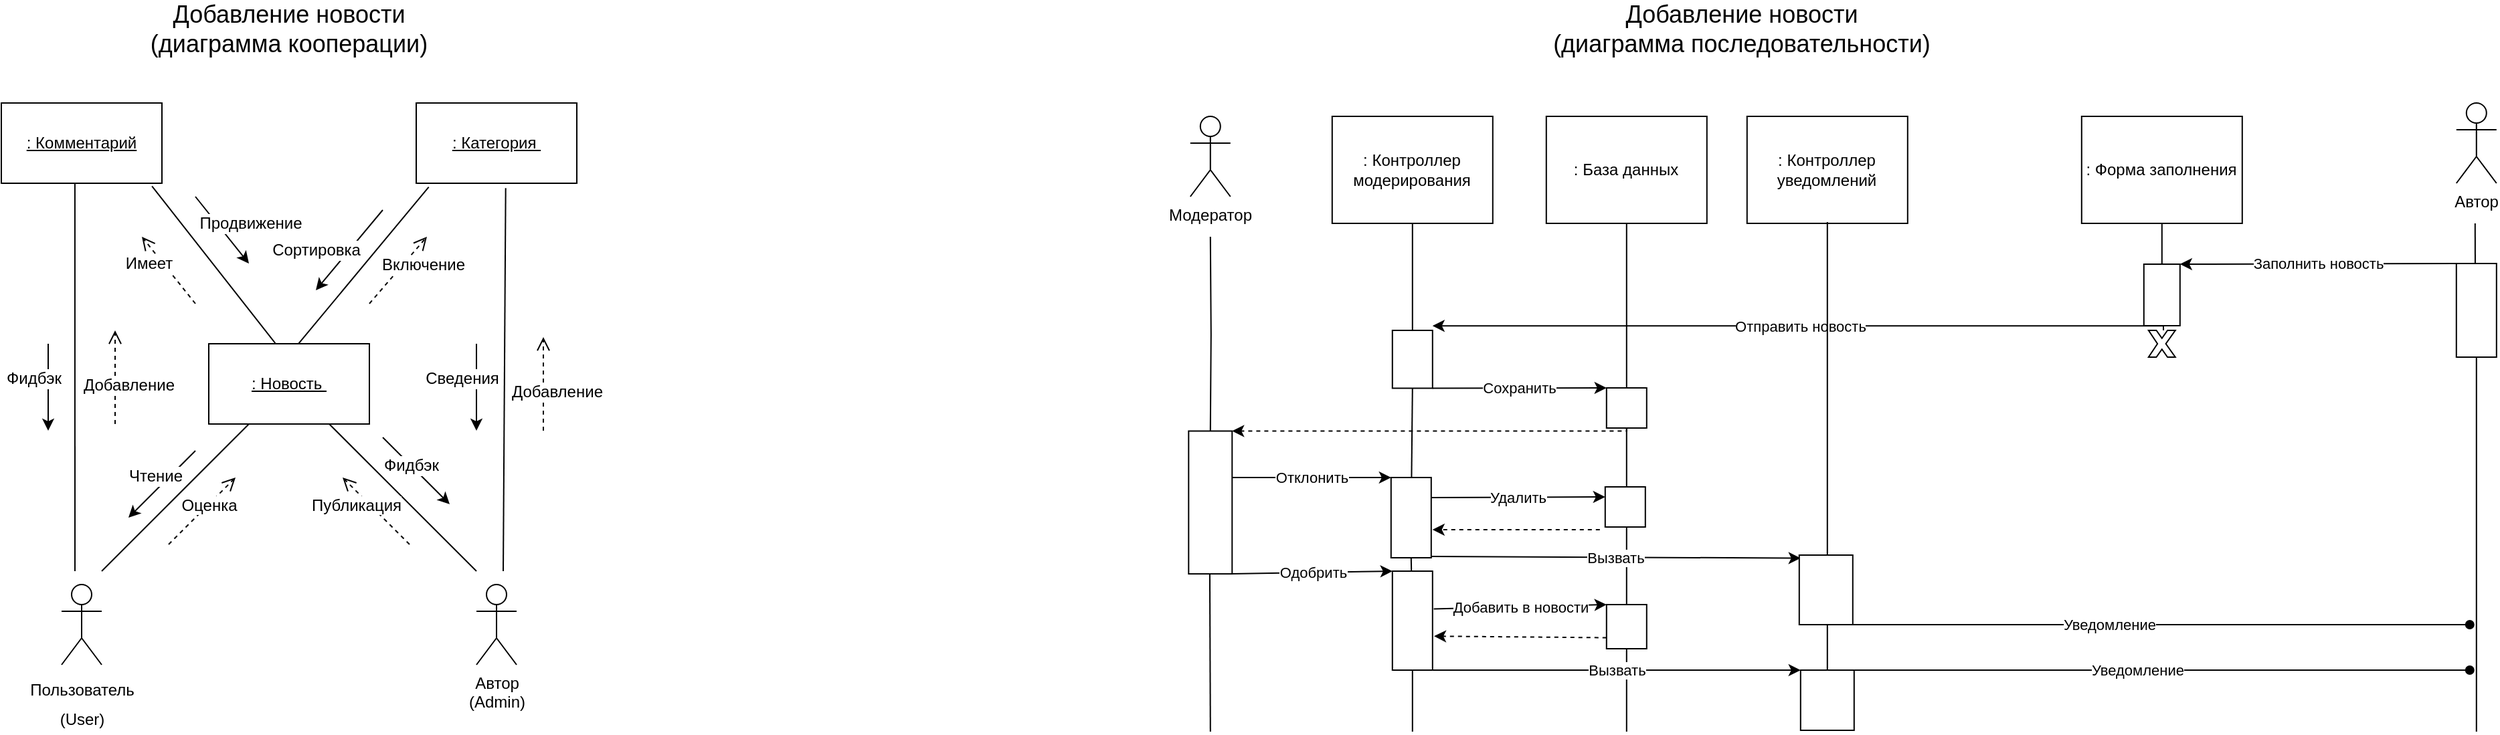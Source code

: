<mxfile version="20.3.7" type="device"><diagram id="s0TvaBXtstc0os-1KK_C" name="Страница 1"><mxGraphModel dx="1841" dy="838" grid="1" gridSize="10" guides="1" tooltips="1" connect="1" arrows="1" fold="1" page="1" pageScale="1" pageWidth="827" pageHeight="1169" math="0" shadow="0"><root><mxCell id="0"/><mxCell id="1" parent="0"/><mxCell id="ia7uQlgQ98X-qEUAovKA-23" value="Автор&lt;br&gt;(Admin)" style="shape=umlActor;verticalLabelPosition=bottom;verticalAlign=top;html=1;outlineConnect=0;" parent="1" vertex="1"><mxGeometry x="395" y="480" width="30" height="60" as="geometry"/></mxCell><mxCell id="ia7uQlgQ98X-qEUAovKA-28" value="&lt;font style=&quot;font-size: 18px;&quot;&gt;Добавление новости&lt;br&gt;(диаграмма кооперации)&lt;br&gt;&lt;/font&gt;" style="text;html=1;strokeColor=none;fillColor=none;align=center;verticalAlign=middle;whiteSpace=wrap;rounded=0;" parent="1" vertex="1"><mxGeometry x="145" y="50" width="220" height="30" as="geometry"/></mxCell><mxCell id="ia7uQlgQ98X-qEUAovKA-33" value="&lt;font style=&quot;font-size: 12px;&quot;&gt;Пользователь&lt;br&gt;(User)&lt;br&gt;&lt;/font&gt;" style="shape=umlActor;verticalLabelPosition=bottom;verticalAlign=top;html=1;outlineConnect=0;fontSize=18;" parent="1" vertex="1"><mxGeometry x="85" y="480" width="30" height="60" as="geometry"/></mxCell><mxCell id="ia7uQlgQ98X-qEUAovKA-36" value="&lt;u&gt;: Новость&amp;nbsp;&lt;/u&gt;" style="rounded=0;whiteSpace=wrap;html=1;fontSize=12;" parent="1" vertex="1"><mxGeometry x="195" y="300" width="120" height="60" as="geometry"/></mxCell><mxCell id="ia7uQlgQ98X-qEUAovKA-38" value="" style="endArrow=none;html=1;rounded=0;fontSize=12;entryX=0.25;entryY=1;entryDx=0;entryDy=0;" parent="1" target="ia7uQlgQ98X-qEUAovKA-36" edge="1"><mxGeometry width="50" height="50" relative="1" as="geometry"><mxPoint x="115" y="470" as="sourcePoint"/><mxPoint x="165" y="420" as="targetPoint"/></mxGeometry></mxCell><mxCell id="ia7uQlgQ98X-qEUAovKA-39" value="" style="endArrow=none;html=1;rounded=0;fontSize=12;entryX=0.75;entryY=1;entryDx=0;entryDy=0;" parent="1" target="ia7uQlgQ98X-qEUAovKA-36" edge="1"><mxGeometry width="50" height="50" relative="1" as="geometry"><mxPoint x="395" y="470" as="sourcePoint"/><mxPoint x="285" y="370" as="targetPoint"/></mxGeometry></mxCell><mxCell id="ia7uQlgQ98X-qEUAovKA-41" value="Оценка" style="html=1;verticalAlign=bottom;endArrow=open;dashed=1;endSize=8;rounded=0;fontSize=12;" parent="1" edge="1"><mxGeometry y="-7" relative="1" as="geometry"><mxPoint x="165" y="450" as="sourcePoint"/><mxPoint x="215" y="400" as="targetPoint"/><mxPoint as="offset"/></mxGeometry></mxCell><mxCell id="ia7uQlgQ98X-qEUAovKA-42" value="" style="endArrow=classic;html=1;rounded=0;fontSize=12;" parent="1" edge="1"><mxGeometry width="50" height="50" relative="1" as="geometry"><mxPoint x="185" y="380" as="sourcePoint"/><mxPoint x="135" y="430" as="targetPoint"/></mxGeometry></mxCell><mxCell id="ia7uQlgQ98X-qEUAovKA-44" value="Чтение" style="edgeLabel;html=1;align=center;verticalAlign=middle;resizable=0;points=[];fontSize=12;" parent="ia7uQlgQ98X-qEUAovKA-42" vertex="1" connectable="0"><mxGeometry x="-0.207" y="-2" relative="1" as="geometry"><mxPoint x="-9" as="offset"/></mxGeometry></mxCell><mxCell id="ia7uQlgQ98X-qEUAovKA-49" value="Публикация" style="html=1;verticalAlign=bottom;endArrow=open;dashed=1;endSize=8;rounded=0;fontSize=12;" parent="1" edge="1"><mxGeometry x="0.2" y="14" relative="1" as="geometry"><mxPoint x="345" y="450" as="sourcePoint"/><mxPoint x="295" y="400" as="targetPoint"/><mxPoint as="offset"/></mxGeometry></mxCell><mxCell id="ia7uQlgQ98X-qEUAovKA-50" value="" style="endArrow=classic;html=1;rounded=0;fontSize=12;" parent="1" edge="1"><mxGeometry width="50" height="50" relative="1" as="geometry"><mxPoint x="325" y="370" as="sourcePoint"/><mxPoint x="375" y="420" as="targetPoint"/></mxGeometry></mxCell><mxCell id="ia7uQlgQ98X-qEUAovKA-51" value="Фидбэк" style="edgeLabel;html=1;align=center;verticalAlign=middle;resizable=0;points=[];fontSize=12;" parent="ia7uQlgQ98X-qEUAovKA-50" vertex="1" connectable="0"><mxGeometry x="-0.207" y="-2" relative="1" as="geometry"><mxPoint x="2" as="offset"/></mxGeometry></mxCell><mxCell id="edxrCsJPHsVX3ed1oFNH-1" value="&lt;u&gt;: Комментарий&lt;/u&gt;" style="rounded=0;whiteSpace=wrap;html=1;" parent="1" vertex="1"><mxGeometry x="40" y="120" width="120" height="60" as="geometry"/></mxCell><mxCell id="edxrCsJPHsVX3ed1oFNH-2" value="" style="endArrow=none;html=1;rounded=0;fontSize=12;entryX=0.458;entryY=1;entryDx=0;entryDy=0;entryPerimeter=0;" parent="1" target="edxrCsJPHsVX3ed1oFNH-1" edge="1"><mxGeometry width="50" height="50" relative="1" as="geometry"><mxPoint x="95" y="470" as="sourcePoint"/><mxPoint x="95" y="250" as="targetPoint"/></mxGeometry></mxCell><mxCell id="edxrCsJPHsVX3ed1oFNH-6" value="" style="endArrow=classic;html=1;rounded=0;fontSize=12;" parent="1" edge="1"><mxGeometry width="50" height="50" relative="1" as="geometry"><mxPoint x="75" y="300" as="sourcePoint"/><mxPoint x="75" y="365" as="targetPoint"/></mxGeometry></mxCell><mxCell id="edxrCsJPHsVX3ed1oFNH-7" value="Фидбэк" style="edgeLabel;html=1;align=center;verticalAlign=middle;resizable=0;points=[];fontSize=12;" parent="edxrCsJPHsVX3ed1oFNH-6" vertex="1" connectable="0"><mxGeometry x="-0.207" y="-2" relative="1" as="geometry"><mxPoint x="-9" as="offset"/></mxGeometry></mxCell><mxCell id="edxrCsJPHsVX3ed1oFNH-8" value="Добавление" style="html=1;verticalAlign=bottom;endArrow=open;dashed=1;endSize=8;rounded=0;fontSize=12;" parent="1" edge="1"><mxGeometry x="-0.429" y="-10" relative="1" as="geometry"><mxPoint x="125" y="360" as="sourcePoint"/><mxPoint x="125" y="290" as="targetPoint"/><mxPoint as="offset"/></mxGeometry></mxCell><mxCell id="edxrCsJPHsVX3ed1oFNH-9" value="&lt;u&gt;: Категория&amp;nbsp;&lt;/u&gt;" style="rounded=0;whiteSpace=wrap;html=1;fontSize=12;" parent="1" vertex="1"><mxGeometry x="350" y="120" width="120" height="60" as="geometry"/></mxCell><mxCell id="edxrCsJPHsVX3ed1oFNH-10" value="" style="endArrow=none;html=1;rounded=0;fontSize=12;entryX=0.557;entryY=1.061;entryDx=0;entryDy=0;entryPerimeter=0;" parent="1" target="edxrCsJPHsVX3ed1oFNH-9" edge="1"><mxGeometry width="50" height="50" relative="1" as="geometry"><mxPoint x="415" y="470" as="sourcePoint"/><mxPoint x="415" y="250" as="targetPoint"/></mxGeometry></mxCell><mxCell id="edxrCsJPHsVX3ed1oFNH-11" value="" style="endArrow=classic;html=1;rounded=0;fontSize=12;" parent="1" edge="1"><mxGeometry width="50" height="50" relative="1" as="geometry"><mxPoint x="395" y="300" as="sourcePoint"/><mxPoint x="395" y="365" as="targetPoint"/></mxGeometry></mxCell><mxCell id="edxrCsJPHsVX3ed1oFNH-12" value="Сведения" style="edgeLabel;html=1;align=center;verticalAlign=middle;resizable=0;points=[];fontSize=12;" parent="edxrCsJPHsVX3ed1oFNH-11" vertex="1" connectable="0"><mxGeometry x="-0.207" y="-2" relative="1" as="geometry"><mxPoint x="-9" as="offset"/></mxGeometry></mxCell><mxCell id="edxrCsJPHsVX3ed1oFNH-13" value="Добавление" style="html=1;verticalAlign=bottom;endArrow=open;dashed=1;endSize=8;rounded=0;fontSize=12;" parent="1" edge="1"><mxGeometry x="-0.429" y="-10" relative="1" as="geometry"><mxPoint x="445" y="365" as="sourcePoint"/><mxPoint x="445" y="295" as="targetPoint"/><mxPoint as="offset"/></mxGeometry></mxCell><mxCell id="edxrCsJPHsVX3ed1oFNH-14" value="" style="endArrow=none;html=1;rounded=0;fontSize=12;entryX=0.078;entryY=1.047;entryDx=0;entryDy=0;entryPerimeter=0;" parent="1" target="edxrCsJPHsVX3ed1oFNH-9" edge="1"><mxGeometry width="50" height="50" relative="1" as="geometry"><mxPoint x="262" y="300" as="sourcePoint"/><mxPoint x="372" y="190" as="targetPoint"/></mxGeometry></mxCell><mxCell id="edxrCsJPHsVX3ed1oFNH-15" value="Включение" style="html=1;verticalAlign=bottom;endArrow=open;dashed=1;endSize=8;rounded=0;fontSize=12;" parent="1" edge="1"><mxGeometry x="0.251" y="-17" relative="1" as="geometry"><mxPoint x="315" y="270" as="sourcePoint"/><mxPoint x="358" y="220" as="targetPoint"/><mxPoint as="offset"/></mxGeometry></mxCell><mxCell id="edxrCsJPHsVX3ed1oFNH-16" value="" style="endArrow=classic;html=1;rounded=0;fontSize=12;" parent="1" edge="1"><mxGeometry width="50" height="50" relative="1" as="geometry"><mxPoint x="325" y="200" as="sourcePoint"/><mxPoint x="275" y="260" as="targetPoint"/></mxGeometry></mxCell><mxCell id="edxrCsJPHsVX3ed1oFNH-17" value="Сортировка" style="edgeLabel;html=1;align=center;verticalAlign=middle;resizable=0;points=[];fontSize=12;" parent="edxrCsJPHsVX3ed1oFNH-16" vertex="1" connectable="0"><mxGeometry x="-0.207" y="-2" relative="1" as="geometry"><mxPoint x="-29" y="7" as="offset"/></mxGeometry></mxCell><mxCell id="edxrCsJPHsVX3ed1oFNH-20" value="" style="endArrow=none;html=1;rounded=0;fontSize=12;entryX=0.938;entryY=1.036;entryDx=0;entryDy=0;entryPerimeter=0;" parent="1" target="edxrCsJPHsVX3ed1oFNH-1" edge="1"><mxGeometry width="50" height="50" relative="1" as="geometry"><mxPoint x="245" y="300" as="sourcePoint"/><mxPoint x="135" y="190" as="targetPoint"/></mxGeometry></mxCell><mxCell id="edxrCsJPHsVX3ed1oFNH-21" value="Имеет" style="html=1;verticalAlign=bottom;endArrow=open;dashed=1;endSize=8;rounded=0;fontSize=12;" parent="1" edge="1"><mxGeometry x="0.2" y="14" relative="1" as="geometry"><mxPoint x="185" y="270" as="sourcePoint"/><mxPoint x="145" y="220" as="targetPoint"/><mxPoint as="offset"/></mxGeometry></mxCell><mxCell id="edxrCsJPHsVX3ed1oFNH-22" value="" style="endArrow=classic;html=1;rounded=0;fontSize=12;" parent="1" edge="1"><mxGeometry width="50" height="50" relative="1" as="geometry"><mxPoint x="185" y="190" as="sourcePoint"/><mxPoint x="225" y="240" as="targetPoint"/></mxGeometry></mxCell><mxCell id="edxrCsJPHsVX3ed1oFNH-23" value="Продвижение" style="edgeLabel;html=1;align=center;verticalAlign=middle;resizable=0;points=[];fontSize=12;" parent="edxrCsJPHsVX3ed1oFNH-22" vertex="1" connectable="0"><mxGeometry x="-0.207" y="-2" relative="1" as="geometry"><mxPoint x="26" y="-1" as="offset"/></mxGeometry></mxCell><mxCell id="WaLHdcXUNsv621LP488h-2" value=": Форма заполнения" style="rounded=0;whiteSpace=wrap;html=1;" vertex="1" parent="1"><mxGeometry x="1594.4" y="130" width="120" height="80" as="geometry"/></mxCell><mxCell id="WaLHdcXUNsv621LP488h-5" value="" style="endArrow=none;html=1;rounded=0;startArrow=none;" edge="1" parent="1"><mxGeometry width="50" height="50" relative="1" as="geometry"><mxPoint x="1888.477" y="240" as="sourcePoint"/><mxPoint x="1888.4" y="210" as="targetPoint"/></mxGeometry></mxCell><mxCell id="WaLHdcXUNsv621LP488h-7" value="" style="endArrow=none;html=1;rounded=0;exitX=0.5;exitY=1;exitDx=0;exitDy=0;entryX=1;entryY=0.5;entryDx=0;entryDy=0;" edge="1" parent="1" source="WaLHdcXUNsv621LP488h-2" target="WaLHdcXUNsv621LP488h-9"><mxGeometry width="50" height="50" relative="1" as="geometry"><mxPoint x="1111.4" y="140" as="sourcePoint"/><mxPoint x="881.4" y="340" as="targetPoint"/></mxGeometry></mxCell><mxCell id="WaLHdcXUNsv621LP488h-8" value="Отправить новость" style="edgeStyle=orthogonalEdgeStyle;rounded=0;orthogonalLoop=1;jettySize=auto;html=1;entryX=1;entryY=0.5;entryDx=0;entryDy=0;startArrow=none;startFill=0;endArrow=classic;endFill=1;" edge="1" parent="1"><mxGeometry relative="1" as="geometry"><mxPoint x="1655.547" y="290" as="sourcePoint"/><mxPoint x="1109.4" y="286.625" as="targetPoint"/><Array as="points"><mxPoint x="1655.4" y="287"/></Array></mxGeometry></mxCell><mxCell id="WaLHdcXUNsv621LP488h-9" value="" style="rounded=0;whiteSpace=wrap;html=1;rotation=90;" vertex="1" parent="1"><mxGeometry x="1631.4" y="250" width="46" height="27" as="geometry"/></mxCell><mxCell id="WaLHdcXUNsv621LP488h-10" value="" style="rounded=0;whiteSpace=wrap;html=1;rotation=90;" vertex="1" parent="1"><mxGeometry x="890.0" y="402.4" width="106.79" height="32.5" as="geometry"/></mxCell><mxCell id="WaLHdcXUNsv621LP488h-11" value="" style="edgeStyle=orthogonalEdgeStyle;rounded=0;orthogonalLoop=1;jettySize=auto;html=1;endArrow=none;endFill=0;" edge="1" parent="1" target="WaLHdcXUNsv621LP488h-10"><mxGeometry relative="1" as="geometry"><mxPoint x="943.4" y="520" as="targetPoint"/><mxPoint x="943.4" y="220" as="sourcePoint"/></mxGeometry></mxCell><mxCell id="WaLHdcXUNsv621LP488h-12" value="Одобрить" style="endArrow=classic;html=1;rounded=0;exitX=1;exitY=0;exitDx=0;exitDy=0;entryX=0;entryY=0;entryDx=0;entryDy=0;" edge="1" parent="1" source="WaLHdcXUNsv621LP488h-10" target="WaLHdcXUNsv621LP488h-28"><mxGeometry width="50" height="50" relative="1" as="geometry"><mxPoint x="959.645" y="499.385" as="sourcePoint"/><mxPoint x="1144.4" y="415" as="targetPoint"/></mxGeometry></mxCell><mxCell id="WaLHdcXUNsv621LP488h-13" value=": Контроллер модерирования" style="rounded=0;whiteSpace=wrap;html=1;" vertex="1" parent="1"><mxGeometry x="1034.4" y="130" width="120" height="80" as="geometry"/></mxCell><mxCell id="WaLHdcXUNsv621LP488h-14" value="" style="endArrow=none;html=1;rounded=0;entryX=0.5;entryY=1;entryDx=0;entryDy=0;startArrow=none;" edge="1" parent="1" source="WaLHdcXUNsv621LP488h-22" target="WaLHdcXUNsv621LP488h-13"><mxGeometry width="50" height="50" relative="1" as="geometry"><mxPoint x="1094.4" y="550" as="sourcePoint"/><mxPoint x="964.4" y="390" as="targetPoint"/></mxGeometry></mxCell><mxCell id="WaLHdcXUNsv621LP488h-15" value=": База данных" style="rounded=0;whiteSpace=wrap;html=1;" vertex="1" parent="1"><mxGeometry x="1194.4" y="130" width="120" height="80" as="geometry"/></mxCell><mxCell id="WaLHdcXUNsv621LP488h-16" value="" style="endArrow=none;html=1;rounded=0;entryX=0.5;entryY=1;entryDx=0;entryDy=0;startArrow=none;" edge="1" parent="1" source="WaLHdcXUNsv621LP488h-30" target="WaLHdcXUNsv621LP488h-15"><mxGeometry width="50" height="50" relative="1" as="geometry"><mxPoint x="1254.4" y="550" as="sourcePoint"/><mxPoint x="944.4" y="390" as="targetPoint"/></mxGeometry></mxCell><mxCell id="WaLHdcXUNsv621LP488h-17" value="Добавить в новости" style="endArrow=classic;html=1;rounded=0;exitX=1.03;exitY=0.382;exitDx=0;exitDy=0;entryX=0;entryY=0;entryDx=0;entryDy=0;exitPerimeter=0;" edge="1" parent="1" source="WaLHdcXUNsv621LP488h-28" target="WaLHdcXUNsv621LP488h-30"><mxGeometry width="50" height="50" relative="1" as="geometry"><mxPoint x="1114.4" y="415" as="sourcePoint"/><mxPoint x="1204.4" y="455" as="targetPoint"/></mxGeometry></mxCell><mxCell id="WaLHdcXUNsv621LP488h-18" value="" style="endArrow=classic;html=1;rounded=0;exitX=0;exitY=0.75;exitDx=0;exitDy=0;dashed=1;entryX=1.038;entryY=0.657;entryDx=0;entryDy=0;entryPerimeter=0;" edge="1" parent="1" source="WaLHdcXUNsv621LP488h-30" target="WaLHdcXUNsv621LP488h-28"><mxGeometry width="50" height="50" relative="1" as="geometry"><mxPoint x="1239.4" y="519" as="sourcePoint"/><mxPoint x="1104.4" y="521" as="targetPoint"/></mxGeometry></mxCell><mxCell id="WaLHdcXUNsv621LP488h-19" value="" style="rounded=0;whiteSpace=wrap;html=1;" vertex="1" parent="1"><mxGeometry x="1874.4" y="240" width="30" height="70" as="geometry"/></mxCell><mxCell id="WaLHdcXUNsv621LP488h-20" value="" style="endArrow=none;html=1;rounded=0;" edge="1" parent="1" target="WaLHdcXUNsv621LP488h-19"><mxGeometry width="50" height="50" relative="1" as="geometry"><mxPoint x="1889.4" y="590" as="sourcePoint"/><mxPoint x="1891.4" y="200" as="targetPoint"/></mxGeometry></mxCell><mxCell id="WaLHdcXUNsv621LP488h-22" value="" style="rounded=0;whiteSpace=wrap;html=1;" vertex="1" parent="1"><mxGeometry x="1079.4" y="290" width="30" height="43.25" as="geometry"/></mxCell><mxCell id="WaLHdcXUNsv621LP488h-23" value="" style="endArrow=none;html=1;rounded=0;entryX=0.5;entryY=1;entryDx=0;entryDy=0;startArrow=none;" edge="1" parent="1" source="WaLHdcXUNsv621LP488h-38" target="WaLHdcXUNsv621LP488h-22"><mxGeometry width="50" height="50" relative="1" as="geometry"><mxPoint x="1094.4" y="550" as="sourcePoint"/><mxPoint x="1094.4" y="210" as="targetPoint"/></mxGeometry></mxCell><mxCell id="WaLHdcXUNsv621LP488h-24" value="Модератор" style="shape=umlActor;verticalLabelPosition=bottom;verticalAlign=top;html=1;outlineConnect=0;" vertex="1" parent="1"><mxGeometry x="928.4" y="130" width="30" height="60" as="geometry"/></mxCell><mxCell id="WaLHdcXUNsv621LP488h-25" value="Сохранить" style="endArrow=classic;html=1;rounded=0;exitX=1;exitY=1;exitDx=0;exitDy=0;entryX=0;entryY=0;entryDx=0;entryDy=0;" edge="1" parent="1" source="WaLHdcXUNsv621LP488h-22" target="WaLHdcXUNsv621LP488h-27"><mxGeometry width="50" height="50" relative="1" as="geometry"><mxPoint x="924.4" y="360" as="sourcePoint"/><mxPoint x="1214.4" y="333" as="targetPoint"/></mxGeometry></mxCell><mxCell id="WaLHdcXUNsv621LP488h-26" style="edgeStyle=orthogonalEdgeStyle;rounded=0;orthogonalLoop=1;jettySize=auto;html=1;entryX=0;entryY=0;entryDx=0;entryDy=0;startArrow=none;startFill=0;endArrow=classic;endFill=1;dashed=1;" edge="1" parent="1" source="WaLHdcXUNsv621LP488h-27" target="WaLHdcXUNsv621LP488h-10"><mxGeometry relative="1" as="geometry"><Array as="points"><mxPoint x="1254.4" y="365"/></Array></mxGeometry></mxCell><mxCell id="WaLHdcXUNsv621LP488h-27" value="" style="rounded=0;whiteSpace=wrap;html=1;" vertex="1" parent="1"><mxGeometry x="1239.4" y="333" width="30" height="30" as="geometry"/></mxCell><mxCell id="WaLHdcXUNsv621LP488h-28" value="" style="rounded=0;whiteSpace=wrap;html=1;" vertex="1" parent="1"><mxGeometry x="1079.4" y="470" width="30" height="74" as="geometry"/></mxCell><mxCell id="WaLHdcXUNsv621LP488h-29" value="" style="endArrow=none;html=1;rounded=0;entryX=0.5;entryY=1;entryDx=0;entryDy=0;" edge="1" parent="1" target="WaLHdcXUNsv621LP488h-28"><mxGeometry width="50" height="50" relative="1" as="geometry"><mxPoint x="1094.4" y="590" as="sourcePoint"/><mxPoint x="1094.4" y="368.25" as="targetPoint"/></mxGeometry></mxCell><mxCell id="WaLHdcXUNsv621LP488h-30" value="" style="rounded=0;whiteSpace=wrap;html=1;" vertex="1" parent="1"><mxGeometry x="1239.4" y="495" width="30" height="33" as="geometry"/></mxCell><mxCell id="WaLHdcXUNsv621LP488h-31" value="" style="endArrow=none;html=1;rounded=0;entryX=0.5;entryY=1;entryDx=0;entryDy=0;" edge="1" parent="1" target="WaLHdcXUNsv621LP488h-30"><mxGeometry width="50" height="50" relative="1" as="geometry"><mxPoint x="1254.4" y="590" as="sourcePoint"/><mxPoint x="1254.4" y="245" as="targetPoint"/></mxGeometry></mxCell><mxCell id="WaLHdcXUNsv621LP488h-32" value=": Контроллер уведомлений" style="rounded=0;whiteSpace=wrap;html=1;" vertex="1" parent="1"><mxGeometry x="1344.4" y="130" width="120" height="80" as="geometry"/></mxCell><mxCell id="WaLHdcXUNsv621LP488h-33" value="Вызвать" style="endArrow=classic;html=1;rounded=0;exitX=1;exitY=1;exitDx=0;exitDy=0;entryX=0;entryY=0;entryDx=0;entryDy=0;" edge="1" parent="1" source="WaLHdcXUNsv621LP488h-28" target="WaLHdcXUNsv621LP488h-35"><mxGeometry width="50" height="50" relative="1" as="geometry"><mxPoint x="964.4" y="405" as="sourcePoint"/><mxPoint x="1344.4" y="565" as="targetPoint"/><Array as="points"/></mxGeometry></mxCell><mxCell id="WaLHdcXUNsv621LP488h-34" value="" style="endArrow=none;html=1;rounded=0;entryX=0.5;entryY=1;entryDx=0;entryDy=0;exitX=0.5;exitY=1;exitDx=0;exitDy=0;" edge="1" parent="1" source="WaLHdcXUNsv621LP488h-35"><mxGeometry width="50" height="50" relative="1" as="geometry"><mxPoint x="1404.4" y="630" as="sourcePoint"/><mxPoint x="1404.4" y="209" as="targetPoint"/></mxGeometry></mxCell><mxCell id="WaLHdcXUNsv621LP488h-35" value="" style="rounded=0;whiteSpace=wrap;html=1;" vertex="1" parent="1"><mxGeometry x="1384.4" y="544" width="40" height="45" as="geometry"/></mxCell><mxCell id="WaLHdcXUNsv621LP488h-37" value="Отклонить" style="endArrow=classic;html=1;rounded=0;entryX=0;entryY=0;entryDx=0;entryDy=0;" edge="1" parent="1" target="WaLHdcXUNsv621LP488h-38"><mxGeometry width="50" height="50" relative="1" as="geometry"><mxPoint x="960" y="400" as="sourcePoint"/><mxPoint x="1064.4" y="398" as="targetPoint"/></mxGeometry></mxCell><mxCell id="WaLHdcXUNsv621LP488h-38" value="" style="rounded=0;whiteSpace=wrap;html=1;" vertex="1" parent="1"><mxGeometry x="1078.4" y="400" width="30" height="60" as="geometry"/></mxCell><mxCell id="WaLHdcXUNsv621LP488h-39" value="" style="endArrow=none;html=1;rounded=0;entryX=0.5;entryY=1;entryDx=0;entryDy=0;startArrow=none;" edge="1" parent="1" source="WaLHdcXUNsv621LP488h-28" target="WaLHdcXUNsv621LP488h-38"><mxGeometry width="50" height="50" relative="1" as="geometry"><mxPoint x="1181.4" y="156" as="sourcePoint"/><mxPoint x="1181.4" y="33.25" as="targetPoint"/></mxGeometry></mxCell><mxCell id="WaLHdcXUNsv621LP488h-40" value="Удалить" style="endArrow=classic;html=1;rounded=0;exitX=1;exitY=0.25;exitDx=0;exitDy=0;entryX=0;entryY=0.25;entryDx=0;entryDy=0;" edge="1" parent="1" source="WaLHdcXUNsv621LP488h-38" target="WaLHdcXUNsv621LP488h-41"><mxGeometry width="50" height="50" relative="1" as="geometry"><mxPoint x="1108.4" y="434" as="sourcePoint"/><mxPoint x="1184.4" y="424" as="targetPoint"/></mxGeometry></mxCell><mxCell id="WaLHdcXUNsv621LP488h-41" value="" style="rounded=0;whiteSpace=wrap;html=1;" vertex="1" parent="1"><mxGeometry x="1238.4" y="407" width="30" height="30" as="geometry"/></mxCell><mxCell id="WaLHdcXUNsv621LP488h-42" value="" style="endArrow=classic;html=1;rounded=0;entryX=1.033;entryY=0.65;entryDx=0;entryDy=0;entryPerimeter=0;dashed=1;" edge="1" parent="1" target="WaLHdcXUNsv621LP488h-38"><mxGeometry width="50" height="50" relative="1" as="geometry"><mxPoint x="1234.4" y="439" as="sourcePoint"/><mxPoint x="1114.4" y="440" as="targetPoint"/></mxGeometry></mxCell><mxCell id="WaLHdcXUNsv621LP488h-43" value="Вызвать" style="endArrow=classic;html=1;rounded=0;exitX=1;exitY=1;exitDx=0;exitDy=0;entryX=0.025;entryY=0.044;entryDx=0;entryDy=0;entryPerimeter=0;" edge="1" parent="1" target="WaLHdcXUNsv621LP488h-44"><mxGeometry width="50" height="50" relative="1" as="geometry"><mxPoint x="1108.4" y="459" as="sourcePoint"/><mxPoint x="1374.4" y="459" as="targetPoint"/></mxGeometry></mxCell><mxCell id="WaLHdcXUNsv621LP488h-44" value="" style="rounded=0;whiteSpace=wrap;html=1;" vertex="1" parent="1"><mxGeometry x="1383.4" y="458" width="40" height="52" as="geometry"/></mxCell><mxCell id="WaLHdcXUNsv621LP488h-45" value="Уведомление" style="endArrow=oval;html=1;rounded=0;exitX=0;exitY=1;exitDx=0;exitDy=0;endFill=1;" edge="1" parent="1" source="WaLHdcXUNsv621LP488h-44"><mxGeometry x="-0.076" width="50" height="50" relative="1" as="geometry"><mxPoint x="894.4" y="560" as="sourcePoint"/><mxPoint x="1884.4" y="510" as="targetPoint"/><mxPoint as="offset"/></mxGeometry></mxCell><mxCell id="WaLHdcXUNsv621LP488h-47" value="&lt;font style=&quot;font-size: 18px;&quot;&gt;Добавление новости&lt;br&gt;(диаграмма последовательности)&lt;br&gt;&lt;/font&gt;" style="text;html=1;strokeColor=none;fillColor=none;align=center;verticalAlign=middle;whiteSpace=wrap;rounded=0;" vertex="1" parent="1"><mxGeometry x="1181" y="50" width="319" height="30" as="geometry"/></mxCell><mxCell id="WaLHdcXUNsv621LP488h-50" value="Автор" style="shape=umlActor;verticalLabelPosition=bottom;verticalAlign=top;html=1;outlineConnect=0;" vertex="1" parent="1"><mxGeometry x="1874.4" y="120" width="30" height="60" as="geometry"/></mxCell><mxCell id="WaLHdcXUNsv621LP488h-51" value="Заполнить новость" style="endArrow=classic;html=1;rounded=0;exitX=0.75;exitY=0;exitDx=0;exitDy=0;entryX=0;entryY=0;entryDx=0;entryDy=0;" edge="1" parent="1" target="WaLHdcXUNsv621LP488h-9"><mxGeometry width="50" height="50" relative="1" as="geometry"><mxPoint x="1874.4" y="240" as="sourcePoint"/><mxPoint x="1664.4" y="240" as="targetPoint"/><Array as="points"/></mxGeometry></mxCell><mxCell id="WaLHdcXUNsv621LP488h-52" value="Уведомление" style="endArrow=oval;html=1;rounded=0;exitX=0;exitY=1;exitDx=0;exitDy=0;endFill=1;" edge="1" parent="1"><mxGeometry x="-0.076" width="50" height="50" relative="1" as="geometry"><mxPoint x="1423.4" y="544" as="sourcePoint"/><mxPoint x="1884.4" y="544" as="targetPoint"/><mxPoint as="offset"/></mxGeometry></mxCell><mxCell id="WaLHdcXUNsv621LP488h-54" value="" style="verticalLabelPosition=bottom;verticalAlign=top;html=1;shape=mxgraph.basic.x" vertex="1" parent="1"><mxGeometry x="1644.4" y="290" width="20" height="20" as="geometry"/></mxCell><mxCell id="WaLHdcXUNsv621LP488h-55" value="" style="endArrow=none;html=1;rounded=0;entryX=0.5;entryY=1;entryDx=0;entryDy=0;" edge="1" parent="1"><mxGeometry width="50" height="50" relative="1" as="geometry"><mxPoint x="943.4" y="590" as="sourcePoint"/><mxPoint x="942.97" y="472" as="targetPoint"/></mxGeometry></mxCell></root></mxGraphModel></diagram></mxfile>